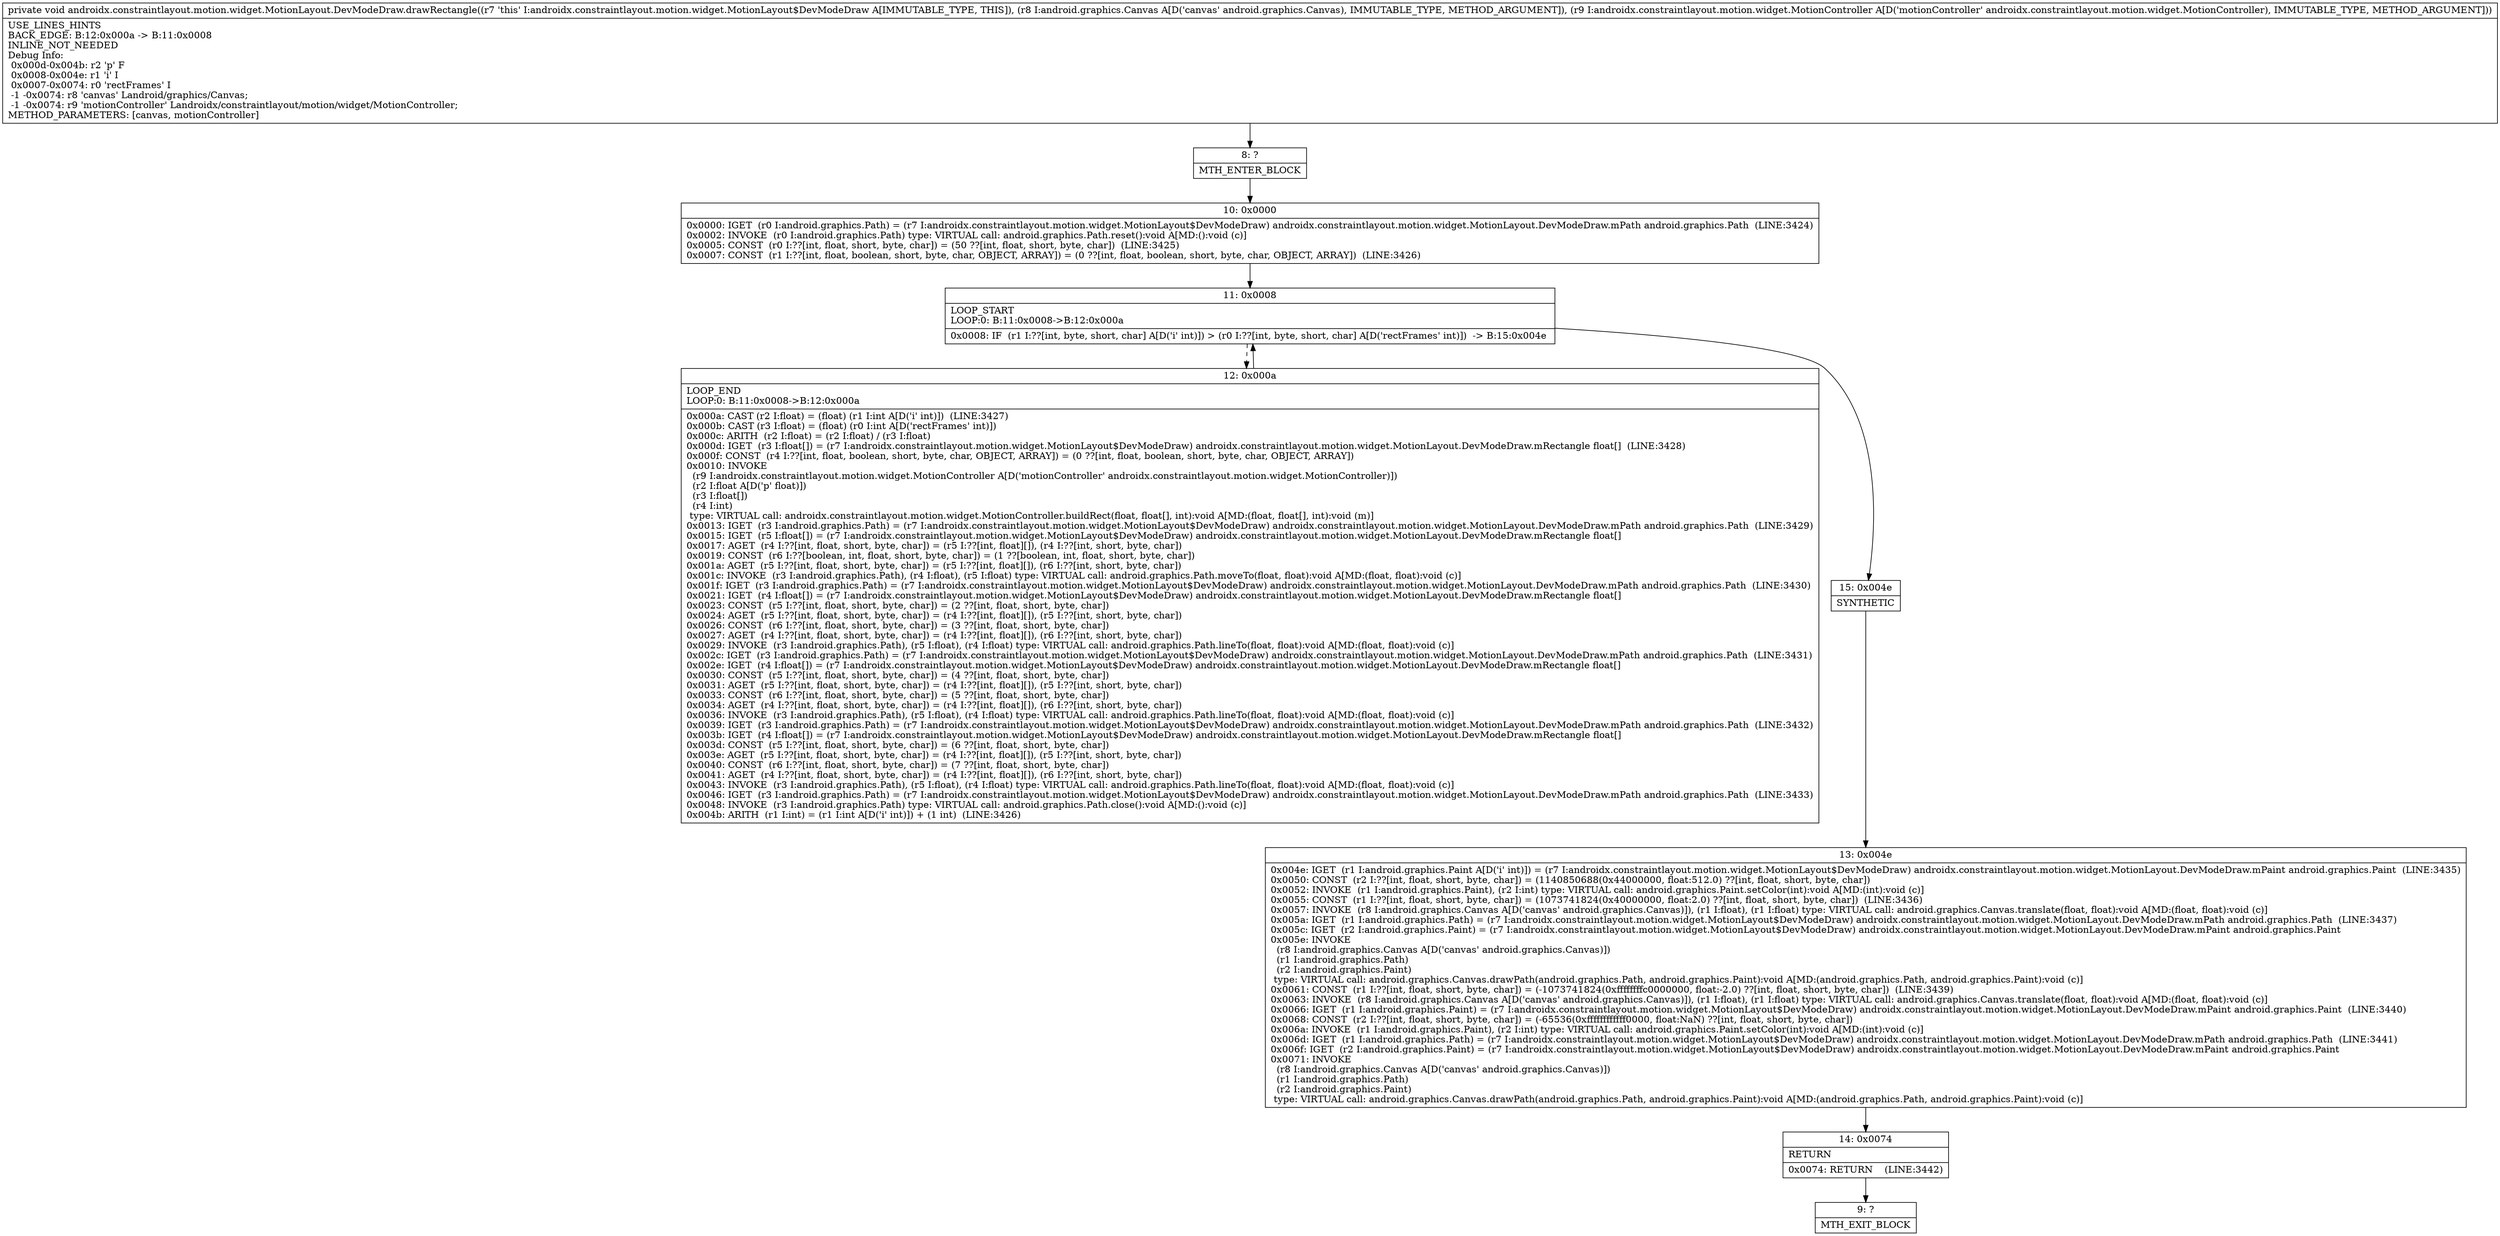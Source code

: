 digraph "CFG forandroidx.constraintlayout.motion.widget.MotionLayout.DevModeDraw.drawRectangle(Landroid\/graphics\/Canvas;Landroidx\/constraintlayout\/motion\/widget\/MotionController;)V" {
Node_8 [shape=record,label="{8\:\ ?|MTH_ENTER_BLOCK\l}"];
Node_10 [shape=record,label="{10\:\ 0x0000|0x0000: IGET  (r0 I:android.graphics.Path) = (r7 I:androidx.constraintlayout.motion.widget.MotionLayout$DevModeDraw) androidx.constraintlayout.motion.widget.MotionLayout.DevModeDraw.mPath android.graphics.Path  (LINE:3424)\l0x0002: INVOKE  (r0 I:android.graphics.Path) type: VIRTUAL call: android.graphics.Path.reset():void A[MD:():void (c)]\l0x0005: CONST  (r0 I:??[int, float, short, byte, char]) = (50 ??[int, float, short, byte, char])  (LINE:3425)\l0x0007: CONST  (r1 I:??[int, float, boolean, short, byte, char, OBJECT, ARRAY]) = (0 ??[int, float, boolean, short, byte, char, OBJECT, ARRAY])  (LINE:3426)\l}"];
Node_11 [shape=record,label="{11\:\ 0x0008|LOOP_START\lLOOP:0: B:11:0x0008\-\>B:12:0x000a\l|0x0008: IF  (r1 I:??[int, byte, short, char] A[D('i' int)]) \> (r0 I:??[int, byte, short, char] A[D('rectFrames' int)])  \-\> B:15:0x004e \l}"];
Node_12 [shape=record,label="{12\:\ 0x000a|LOOP_END\lLOOP:0: B:11:0x0008\-\>B:12:0x000a\l|0x000a: CAST (r2 I:float) = (float) (r1 I:int A[D('i' int)])  (LINE:3427)\l0x000b: CAST (r3 I:float) = (float) (r0 I:int A[D('rectFrames' int)]) \l0x000c: ARITH  (r2 I:float) = (r2 I:float) \/ (r3 I:float) \l0x000d: IGET  (r3 I:float[]) = (r7 I:androidx.constraintlayout.motion.widget.MotionLayout$DevModeDraw) androidx.constraintlayout.motion.widget.MotionLayout.DevModeDraw.mRectangle float[]  (LINE:3428)\l0x000f: CONST  (r4 I:??[int, float, boolean, short, byte, char, OBJECT, ARRAY]) = (0 ??[int, float, boolean, short, byte, char, OBJECT, ARRAY]) \l0x0010: INVOKE  \l  (r9 I:androidx.constraintlayout.motion.widget.MotionController A[D('motionController' androidx.constraintlayout.motion.widget.MotionController)])\l  (r2 I:float A[D('p' float)])\l  (r3 I:float[])\l  (r4 I:int)\l type: VIRTUAL call: androidx.constraintlayout.motion.widget.MotionController.buildRect(float, float[], int):void A[MD:(float, float[], int):void (m)]\l0x0013: IGET  (r3 I:android.graphics.Path) = (r7 I:androidx.constraintlayout.motion.widget.MotionLayout$DevModeDraw) androidx.constraintlayout.motion.widget.MotionLayout.DevModeDraw.mPath android.graphics.Path  (LINE:3429)\l0x0015: IGET  (r5 I:float[]) = (r7 I:androidx.constraintlayout.motion.widget.MotionLayout$DevModeDraw) androidx.constraintlayout.motion.widget.MotionLayout.DevModeDraw.mRectangle float[] \l0x0017: AGET  (r4 I:??[int, float, short, byte, char]) = (r5 I:??[int, float][]), (r4 I:??[int, short, byte, char]) \l0x0019: CONST  (r6 I:??[boolean, int, float, short, byte, char]) = (1 ??[boolean, int, float, short, byte, char]) \l0x001a: AGET  (r5 I:??[int, float, short, byte, char]) = (r5 I:??[int, float][]), (r6 I:??[int, short, byte, char]) \l0x001c: INVOKE  (r3 I:android.graphics.Path), (r4 I:float), (r5 I:float) type: VIRTUAL call: android.graphics.Path.moveTo(float, float):void A[MD:(float, float):void (c)]\l0x001f: IGET  (r3 I:android.graphics.Path) = (r7 I:androidx.constraintlayout.motion.widget.MotionLayout$DevModeDraw) androidx.constraintlayout.motion.widget.MotionLayout.DevModeDraw.mPath android.graphics.Path  (LINE:3430)\l0x0021: IGET  (r4 I:float[]) = (r7 I:androidx.constraintlayout.motion.widget.MotionLayout$DevModeDraw) androidx.constraintlayout.motion.widget.MotionLayout.DevModeDraw.mRectangle float[] \l0x0023: CONST  (r5 I:??[int, float, short, byte, char]) = (2 ??[int, float, short, byte, char]) \l0x0024: AGET  (r5 I:??[int, float, short, byte, char]) = (r4 I:??[int, float][]), (r5 I:??[int, short, byte, char]) \l0x0026: CONST  (r6 I:??[int, float, short, byte, char]) = (3 ??[int, float, short, byte, char]) \l0x0027: AGET  (r4 I:??[int, float, short, byte, char]) = (r4 I:??[int, float][]), (r6 I:??[int, short, byte, char]) \l0x0029: INVOKE  (r3 I:android.graphics.Path), (r5 I:float), (r4 I:float) type: VIRTUAL call: android.graphics.Path.lineTo(float, float):void A[MD:(float, float):void (c)]\l0x002c: IGET  (r3 I:android.graphics.Path) = (r7 I:androidx.constraintlayout.motion.widget.MotionLayout$DevModeDraw) androidx.constraintlayout.motion.widget.MotionLayout.DevModeDraw.mPath android.graphics.Path  (LINE:3431)\l0x002e: IGET  (r4 I:float[]) = (r7 I:androidx.constraintlayout.motion.widget.MotionLayout$DevModeDraw) androidx.constraintlayout.motion.widget.MotionLayout.DevModeDraw.mRectangle float[] \l0x0030: CONST  (r5 I:??[int, float, short, byte, char]) = (4 ??[int, float, short, byte, char]) \l0x0031: AGET  (r5 I:??[int, float, short, byte, char]) = (r4 I:??[int, float][]), (r5 I:??[int, short, byte, char]) \l0x0033: CONST  (r6 I:??[int, float, short, byte, char]) = (5 ??[int, float, short, byte, char]) \l0x0034: AGET  (r4 I:??[int, float, short, byte, char]) = (r4 I:??[int, float][]), (r6 I:??[int, short, byte, char]) \l0x0036: INVOKE  (r3 I:android.graphics.Path), (r5 I:float), (r4 I:float) type: VIRTUAL call: android.graphics.Path.lineTo(float, float):void A[MD:(float, float):void (c)]\l0x0039: IGET  (r3 I:android.graphics.Path) = (r7 I:androidx.constraintlayout.motion.widget.MotionLayout$DevModeDraw) androidx.constraintlayout.motion.widget.MotionLayout.DevModeDraw.mPath android.graphics.Path  (LINE:3432)\l0x003b: IGET  (r4 I:float[]) = (r7 I:androidx.constraintlayout.motion.widget.MotionLayout$DevModeDraw) androidx.constraintlayout.motion.widget.MotionLayout.DevModeDraw.mRectangle float[] \l0x003d: CONST  (r5 I:??[int, float, short, byte, char]) = (6 ??[int, float, short, byte, char]) \l0x003e: AGET  (r5 I:??[int, float, short, byte, char]) = (r4 I:??[int, float][]), (r5 I:??[int, short, byte, char]) \l0x0040: CONST  (r6 I:??[int, float, short, byte, char]) = (7 ??[int, float, short, byte, char]) \l0x0041: AGET  (r4 I:??[int, float, short, byte, char]) = (r4 I:??[int, float][]), (r6 I:??[int, short, byte, char]) \l0x0043: INVOKE  (r3 I:android.graphics.Path), (r5 I:float), (r4 I:float) type: VIRTUAL call: android.graphics.Path.lineTo(float, float):void A[MD:(float, float):void (c)]\l0x0046: IGET  (r3 I:android.graphics.Path) = (r7 I:androidx.constraintlayout.motion.widget.MotionLayout$DevModeDraw) androidx.constraintlayout.motion.widget.MotionLayout.DevModeDraw.mPath android.graphics.Path  (LINE:3433)\l0x0048: INVOKE  (r3 I:android.graphics.Path) type: VIRTUAL call: android.graphics.Path.close():void A[MD:():void (c)]\l0x004b: ARITH  (r1 I:int) = (r1 I:int A[D('i' int)]) + (1 int)  (LINE:3426)\l}"];
Node_15 [shape=record,label="{15\:\ 0x004e|SYNTHETIC\l}"];
Node_13 [shape=record,label="{13\:\ 0x004e|0x004e: IGET  (r1 I:android.graphics.Paint A[D('i' int)]) = (r7 I:androidx.constraintlayout.motion.widget.MotionLayout$DevModeDraw) androidx.constraintlayout.motion.widget.MotionLayout.DevModeDraw.mPaint android.graphics.Paint  (LINE:3435)\l0x0050: CONST  (r2 I:??[int, float, short, byte, char]) = (1140850688(0x44000000, float:512.0) ??[int, float, short, byte, char]) \l0x0052: INVOKE  (r1 I:android.graphics.Paint), (r2 I:int) type: VIRTUAL call: android.graphics.Paint.setColor(int):void A[MD:(int):void (c)]\l0x0055: CONST  (r1 I:??[int, float, short, byte, char]) = (1073741824(0x40000000, float:2.0) ??[int, float, short, byte, char])  (LINE:3436)\l0x0057: INVOKE  (r8 I:android.graphics.Canvas A[D('canvas' android.graphics.Canvas)]), (r1 I:float), (r1 I:float) type: VIRTUAL call: android.graphics.Canvas.translate(float, float):void A[MD:(float, float):void (c)]\l0x005a: IGET  (r1 I:android.graphics.Path) = (r7 I:androidx.constraintlayout.motion.widget.MotionLayout$DevModeDraw) androidx.constraintlayout.motion.widget.MotionLayout.DevModeDraw.mPath android.graphics.Path  (LINE:3437)\l0x005c: IGET  (r2 I:android.graphics.Paint) = (r7 I:androidx.constraintlayout.motion.widget.MotionLayout$DevModeDraw) androidx.constraintlayout.motion.widget.MotionLayout.DevModeDraw.mPaint android.graphics.Paint \l0x005e: INVOKE  \l  (r8 I:android.graphics.Canvas A[D('canvas' android.graphics.Canvas)])\l  (r1 I:android.graphics.Path)\l  (r2 I:android.graphics.Paint)\l type: VIRTUAL call: android.graphics.Canvas.drawPath(android.graphics.Path, android.graphics.Paint):void A[MD:(android.graphics.Path, android.graphics.Paint):void (c)]\l0x0061: CONST  (r1 I:??[int, float, short, byte, char]) = (\-1073741824(0xffffffffc0000000, float:\-2.0) ??[int, float, short, byte, char])  (LINE:3439)\l0x0063: INVOKE  (r8 I:android.graphics.Canvas A[D('canvas' android.graphics.Canvas)]), (r1 I:float), (r1 I:float) type: VIRTUAL call: android.graphics.Canvas.translate(float, float):void A[MD:(float, float):void (c)]\l0x0066: IGET  (r1 I:android.graphics.Paint) = (r7 I:androidx.constraintlayout.motion.widget.MotionLayout$DevModeDraw) androidx.constraintlayout.motion.widget.MotionLayout.DevModeDraw.mPaint android.graphics.Paint  (LINE:3440)\l0x0068: CONST  (r2 I:??[int, float, short, byte, char]) = (\-65536(0xffffffffffff0000, float:NaN) ??[int, float, short, byte, char]) \l0x006a: INVOKE  (r1 I:android.graphics.Paint), (r2 I:int) type: VIRTUAL call: android.graphics.Paint.setColor(int):void A[MD:(int):void (c)]\l0x006d: IGET  (r1 I:android.graphics.Path) = (r7 I:androidx.constraintlayout.motion.widget.MotionLayout$DevModeDraw) androidx.constraintlayout.motion.widget.MotionLayout.DevModeDraw.mPath android.graphics.Path  (LINE:3441)\l0x006f: IGET  (r2 I:android.graphics.Paint) = (r7 I:androidx.constraintlayout.motion.widget.MotionLayout$DevModeDraw) androidx.constraintlayout.motion.widget.MotionLayout.DevModeDraw.mPaint android.graphics.Paint \l0x0071: INVOKE  \l  (r8 I:android.graphics.Canvas A[D('canvas' android.graphics.Canvas)])\l  (r1 I:android.graphics.Path)\l  (r2 I:android.graphics.Paint)\l type: VIRTUAL call: android.graphics.Canvas.drawPath(android.graphics.Path, android.graphics.Paint):void A[MD:(android.graphics.Path, android.graphics.Paint):void (c)]\l}"];
Node_14 [shape=record,label="{14\:\ 0x0074|RETURN\l|0x0074: RETURN    (LINE:3442)\l}"];
Node_9 [shape=record,label="{9\:\ ?|MTH_EXIT_BLOCK\l}"];
MethodNode[shape=record,label="{private void androidx.constraintlayout.motion.widget.MotionLayout.DevModeDraw.drawRectangle((r7 'this' I:androidx.constraintlayout.motion.widget.MotionLayout$DevModeDraw A[IMMUTABLE_TYPE, THIS]), (r8 I:android.graphics.Canvas A[D('canvas' android.graphics.Canvas), IMMUTABLE_TYPE, METHOD_ARGUMENT]), (r9 I:androidx.constraintlayout.motion.widget.MotionController A[D('motionController' androidx.constraintlayout.motion.widget.MotionController), IMMUTABLE_TYPE, METHOD_ARGUMENT]))  | USE_LINES_HINTS\lBACK_EDGE: B:12:0x000a \-\> B:11:0x0008\lINLINE_NOT_NEEDED\lDebug Info:\l  0x000d\-0x004b: r2 'p' F\l  0x0008\-0x004e: r1 'i' I\l  0x0007\-0x0074: r0 'rectFrames' I\l  \-1 \-0x0074: r8 'canvas' Landroid\/graphics\/Canvas;\l  \-1 \-0x0074: r9 'motionController' Landroidx\/constraintlayout\/motion\/widget\/MotionController;\lMETHOD_PARAMETERS: [canvas, motionController]\l}"];
MethodNode -> Node_8;Node_8 -> Node_10;
Node_10 -> Node_11;
Node_11 -> Node_12[style=dashed];
Node_11 -> Node_15;
Node_12 -> Node_11;
Node_15 -> Node_13;
Node_13 -> Node_14;
Node_14 -> Node_9;
}

